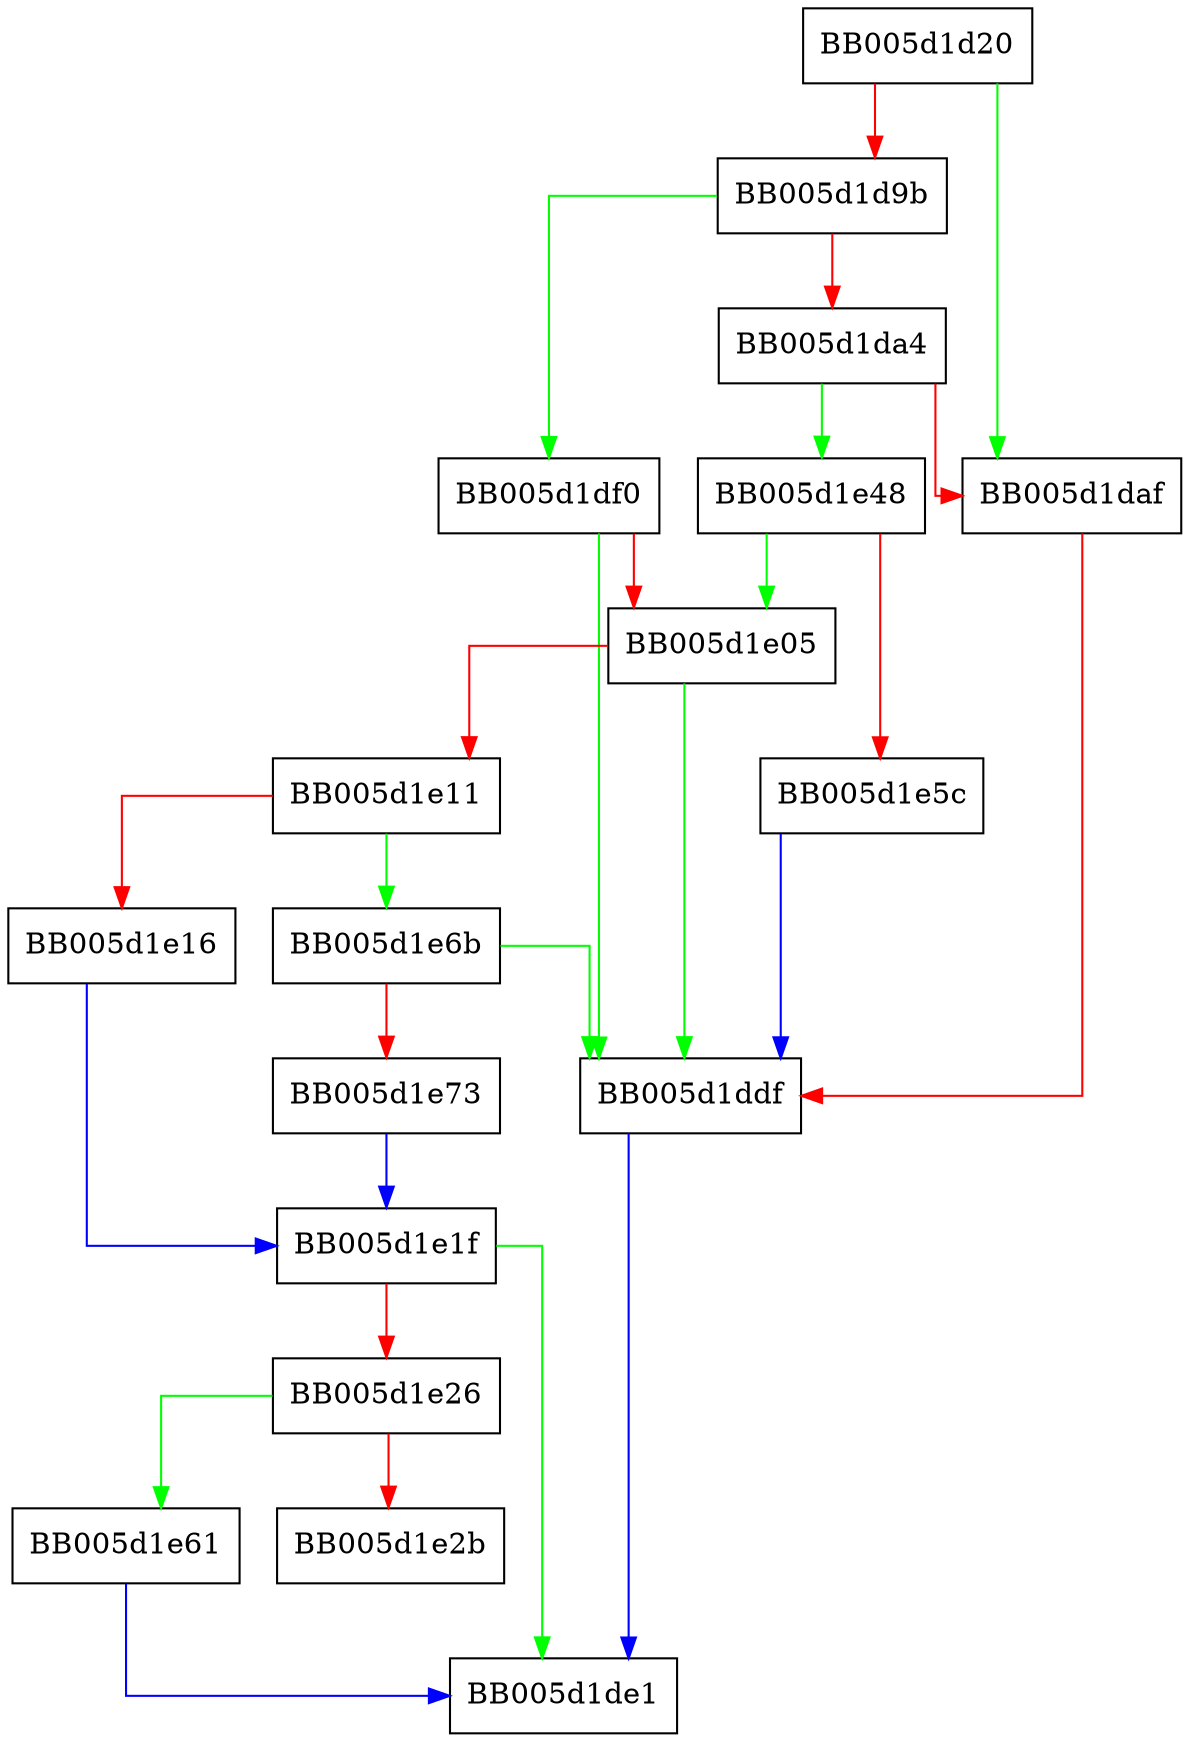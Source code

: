 digraph EVP_PKEY_get_group_name {
  node [shape="box"];
  graph [splines=ortho];
  BB005d1d20 -> BB005d1daf [color="green"];
  BB005d1d20 -> BB005d1d9b [color="red"];
  BB005d1d9b -> BB005d1df0 [color="green"];
  BB005d1d9b -> BB005d1da4 [color="red"];
  BB005d1da4 -> BB005d1e48 [color="green"];
  BB005d1da4 -> BB005d1daf [color="red"];
  BB005d1daf -> BB005d1ddf [color="red"];
  BB005d1ddf -> BB005d1de1 [color="blue"];
  BB005d1df0 -> BB005d1ddf [color="green"];
  BB005d1df0 -> BB005d1e05 [color="red"];
  BB005d1e05 -> BB005d1ddf [color="green"];
  BB005d1e05 -> BB005d1e11 [color="red"];
  BB005d1e11 -> BB005d1e6b [color="green"];
  BB005d1e11 -> BB005d1e16 [color="red"];
  BB005d1e16 -> BB005d1e1f [color="blue"];
  BB005d1e1f -> BB005d1de1 [color="green"];
  BB005d1e1f -> BB005d1e26 [color="red"];
  BB005d1e26 -> BB005d1e61 [color="green"];
  BB005d1e26 -> BB005d1e2b [color="red"];
  BB005d1e48 -> BB005d1e05 [color="green"];
  BB005d1e48 -> BB005d1e5c [color="red"];
  BB005d1e5c -> BB005d1ddf [color="blue"];
  BB005d1e61 -> BB005d1de1 [color="blue"];
  BB005d1e6b -> BB005d1ddf [color="green"];
  BB005d1e6b -> BB005d1e73 [color="red"];
  BB005d1e73 -> BB005d1e1f [color="blue"];
}